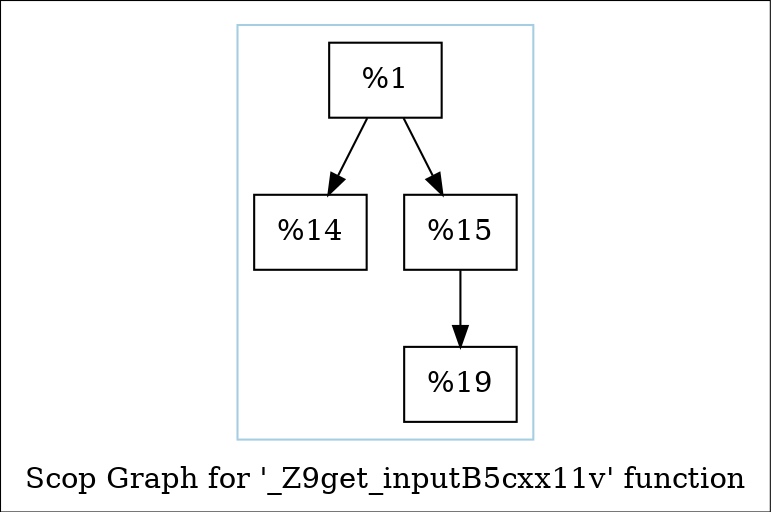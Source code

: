 digraph "Scop Graph for '_Z9get_inputB5cxx11v' function" {
	label="Scop Graph for '_Z9get_inputB5cxx11v' function";

	Node0x938200 [shape=record,label="{%1}"];
	Node0x938200 -> Node0x9382f0;
	Node0x938200 -> Node0x938350;
	Node0x9382f0 [shape=record,label="{%14}"];
	Node0x938350 [shape=record,label="{%15}"];
	Node0x938350 -> Node0x993490;
	Node0x993490 [shape=record,label="{%19}"];
	colorscheme = "paired12"
        subgraph cluster_0x92c210 {
          label = "";
          style = solid;
          color = 1
          Node0x938200;
          Node0x9382f0;
          Node0x938350;
          Node0x993490;
        }
}
